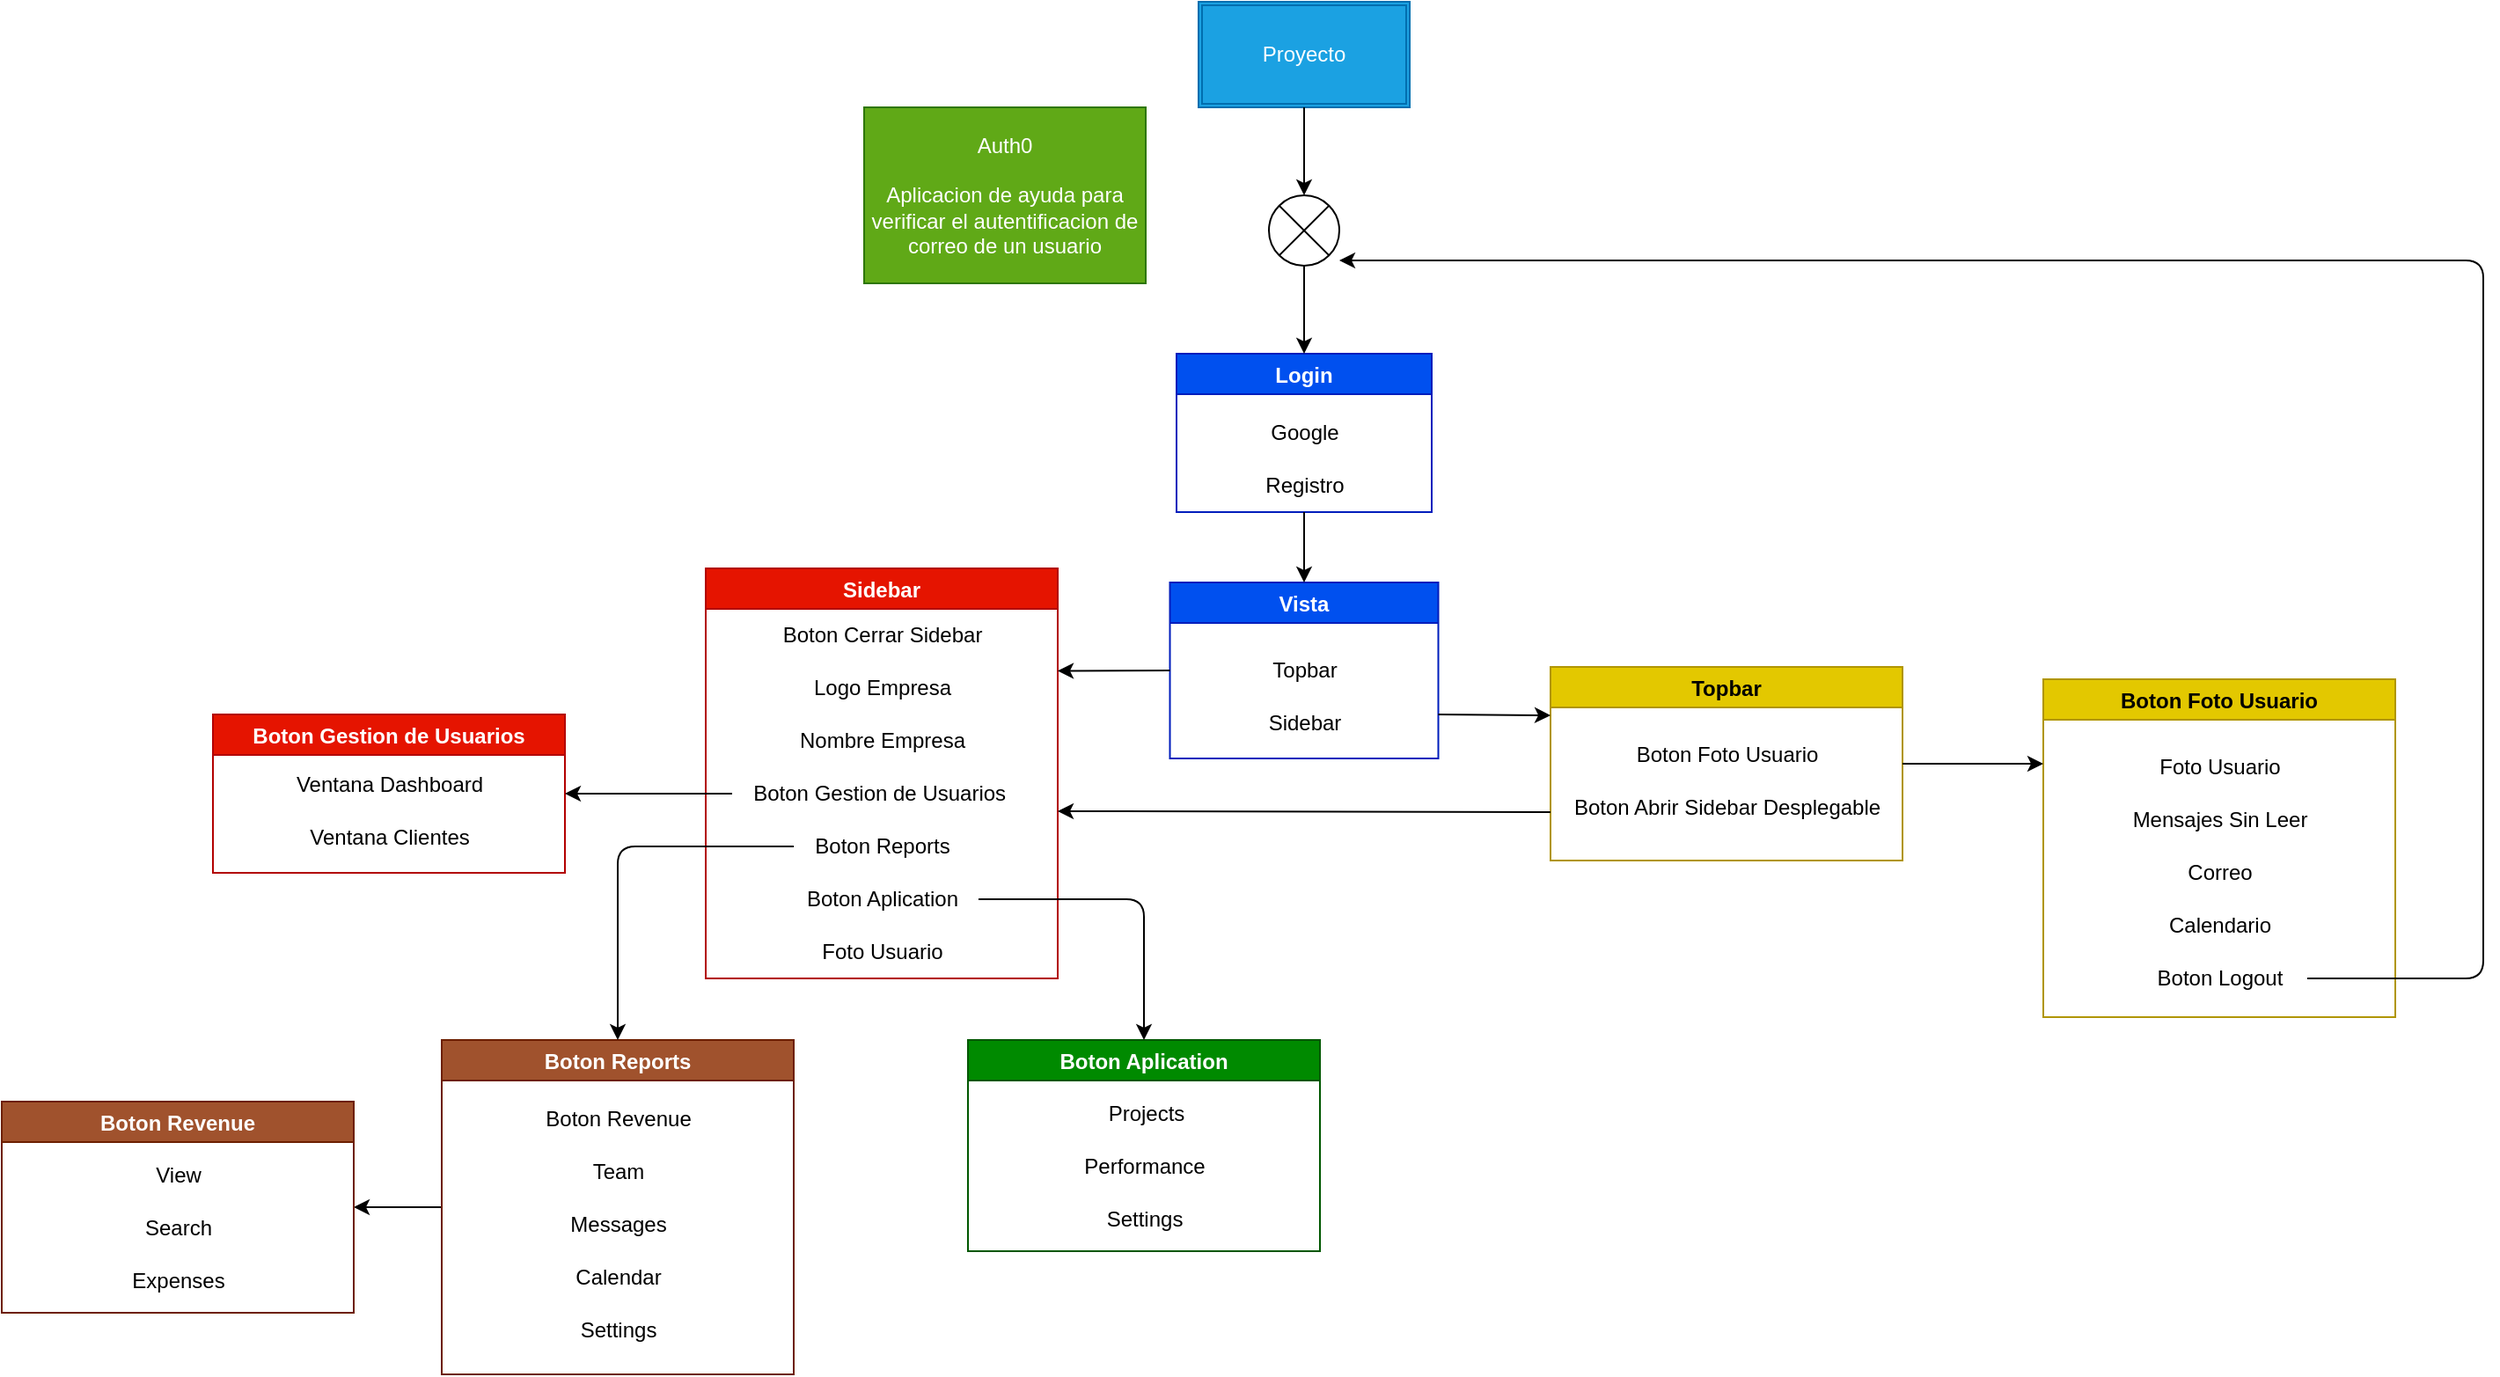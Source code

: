 <mxfile>
    <diagram id="TRdLoM7ZgMY18DjWB-fe" name="Page-1">
        <mxGraphModel dx="2674" dy="1113" grid="1" gridSize="10" guides="1" tooltips="1" connect="1" arrows="1" fold="1" page="1" pageScale="1" pageWidth="850" pageHeight="1100" math="0" shadow="0">
            <root>
                <mxCell id="0"/>
                <mxCell id="1" parent="0"/>
                <mxCell id="3" value="" style="shape=sumEllipse;perimeter=ellipsePerimeter;whiteSpace=wrap;html=1;backgroundOutline=1;" parent="1" vertex="1">
                    <mxGeometry x="400" y="120" width="40" height="40" as="geometry"/>
                </mxCell>
                <mxCell id="6" value="Proyecto" style="shape=ext;double=1;rounded=0;whiteSpace=wrap;html=1;fillColor=#1ba1e2;fontColor=#ffffff;strokeColor=#006EAF;" parent="1" vertex="1">
                    <mxGeometry x="360" y="10" width="120" height="60" as="geometry"/>
                </mxCell>
                <mxCell id="7" value="" style="endArrow=classic;html=1;entryX=0.5;entryY=0;entryDx=0;entryDy=0;" parent="1" source="6" target="3" edge="1">
                    <mxGeometry width="50" height="50" relative="1" as="geometry">
                        <mxPoint x="430" y="210" as="sourcePoint"/>
                        <mxPoint x="480" y="160" as="targetPoint"/>
                    </mxGeometry>
                </mxCell>
                <mxCell id="8" value="Login" style="swimlane;fillColor=#0050ef;fontColor=#ffffff;strokeColor=#001DBC;startSize=23;" parent="1" vertex="1">
                    <mxGeometry x="347.5" y="210" width="145" height="90" as="geometry">
                        <mxRectangle x="347.5" y="210" width="70" height="30" as="alternateBounds"/>
                    </mxGeometry>
                </mxCell>
                <mxCell id="9" value="Google" style="text;html=1;align=center;verticalAlign=middle;resizable=0;points=[];autosize=1;strokeColor=none;fillColor=none;" parent="8" vertex="1">
                    <mxGeometry x="42.5" y="30" width="60" height="30" as="geometry"/>
                </mxCell>
                <mxCell id="10" value="Registro" style="text;html=1;align=center;verticalAlign=middle;resizable=0;points=[];autosize=1;strokeColor=none;fillColor=none;" parent="8" vertex="1">
                    <mxGeometry x="37.5" y="60" width="70" height="30" as="geometry"/>
                </mxCell>
                <mxCell id="12" value="" style="endArrow=classic;html=1;exitX=0.5;exitY=1;exitDx=0;exitDy=0;entryX=0.5;entryY=0;entryDx=0;entryDy=0;" parent="1" source="3" target="8" edge="1">
                    <mxGeometry width="50" height="50" relative="1" as="geometry">
                        <mxPoint x="430" y="210" as="sourcePoint"/>
                        <mxPoint x="480" y="160" as="targetPoint"/>
                    </mxGeometry>
                </mxCell>
                <mxCell id="13" value="Vista" style="swimlane;fillColor=#0050ef;fontColor=#ffffff;strokeColor=#001DBC;" parent="1" vertex="1">
                    <mxGeometry x="343.75" y="340" width="152.5" height="100" as="geometry"/>
                </mxCell>
                <mxCell id="16" value="Topbar" style="text;html=1;align=center;verticalAlign=middle;resizable=0;points=[];autosize=1;strokeColor=none;fillColor=none;" vertex="1" parent="13">
                    <mxGeometry x="46.25" y="35" width="60" height="30" as="geometry"/>
                </mxCell>
                <mxCell id="14" value="" style="endArrow=classic;html=1;entryX=0.5;entryY=0;entryDx=0;entryDy=0;exitX=0.5;exitY=1;exitDx=0;exitDy=0;" parent="1" source="8" target="13" edge="1">
                    <mxGeometry width="50" height="50" relative="1" as="geometry">
                        <mxPoint x="560" y="320" as="sourcePoint"/>
                        <mxPoint x="480" y="260" as="targetPoint"/>
                    </mxGeometry>
                </mxCell>
                <mxCell id="15" value="Auth0&lt;br&gt;&lt;br&gt;Aplicacion de ayuda para verificar el autentificacion de correo de un usuario" style="rounded=0;whiteSpace=wrap;html=1;fillColor=#60a917;fontColor=#ffffff;strokeColor=#2D7600;" parent="1" vertex="1">
                    <mxGeometry x="170" y="70" width="160" height="100" as="geometry"/>
                </mxCell>
                <mxCell id="17" value="Sidebar" style="text;html=1;align=center;verticalAlign=middle;resizable=0;points=[];autosize=1;strokeColor=none;fillColor=none;" vertex="1" parent="1">
                    <mxGeometry x="385" y="405" width="70" height="30" as="geometry"/>
                </mxCell>
                <mxCell id="18" value="Topbar" style="swimlane;fillColor=#e3c800;fontColor=#000000;strokeColor=#B09500;" vertex="1" parent="1">
                    <mxGeometry x="560" y="388" width="200" height="110" as="geometry"/>
                </mxCell>
                <mxCell id="22" value="Boton Foto Usuario" style="text;html=1;align=center;verticalAlign=middle;resizable=0;points=[];autosize=1;strokeColor=none;fillColor=none;" vertex="1" parent="18">
                    <mxGeometry x="35" y="35" width="130" height="30" as="geometry"/>
                </mxCell>
                <mxCell id="23" value="Boton Abrir Sidebar Desplegable" style="text;html=1;align=center;verticalAlign=middle;resizable=0;points=[];autosize=1;strokeColor=none;fillColor=none;" vertex="1" parent="18">
                    <mxGeometry y="65" width="200" height="30" as="geometry"/>
                </mxCell>
                <mxCell id="19" value="Sidebar" style="swimlane;fillColor=#e51400;fontColor=#ffffff;strokeColor=#B20000;" vertex="1" parent="1">
                    <mxGeometry x="80" y="332" width="200" height="233" as="geometry"/>
                </mxCell>
                <mxCell id="458" value="Foto Usuario" style="text;html=1;align=center;verticalAlign=middle;resizable=0;points=[];autosize=1;strokeColor=none;fillColor=none;" vertex="1" parent="19">
                    <mxGeometry x="55" y="203" width="90" height="30" as="geometry"/>
                </mxCell>
                <mxCell id="459" value="Nombre Empresa" style="text;html=1;align=center;verticalAlign=middle;resizable=0;points=[];autosize=1;strokeColor=none;fillColor=none;" vertex="1" parent="19">
                    <mxGeometry x="40" y="83" width="120" height="30" as="geometry"/>
                </mxCell>
                <mxCell id="460" value="Boton Gestion de Usuarios&amp;nbsp;" style="text;html=1;align=center;verticalAlign=middle;resizable=0;points=[];autosize=1;strokeColor=none;fillColor=none;" vertex="1" parent="19">
                    <mxGeometry x="15" y="113" width="170" height="30" as="geometry"/>
                </mxCell>
                <mxCell id="461" value="Boton Reports" style="text;html=1;align=center;verticalAlign=middle;resizable=0;points=[];autosize=1;strokeColor=none;fillColor=none;" vertex="1" parent="19">
                    <mxGeometry x="50" y="143" width="100" height="30" as="geometry"/>
                </mxCell>
                <mxCell id="462" value="Boton Aplication" style="text;html=1;align=center;verticalAlign=middle;resizable=0;points=[];autosize=1;strokeColor=none;fillColor=none;" vertex="1" parent="19">
                    <mxGeometry x="45" y="173" width="110" height="30" as="geometry"/>
                </mxCell>
                <mxCell id="463" value="Logo Empresa" style="text;html=1;align=center;verticalAlign=middle;resizable=0;points=[];autosize=1;strokeColor=none;fillColor=none;" vertex="1" parent="19">
                    <mxGeometry x="50" y="53" width="100" height="30" as="geometry"/>
                </mxCell>
                <mxCell id="464" value="Boton Cerrar Sidebar" style="text;html=1;align=center;verticalAlign=middle;resizable=0;points=[];autosize=1;strokeColor=none;fillColor=none;" vertex="1" parent="19">
                    <mxGeometry x="30" y="23" width="140" height="30" as="geometry"/>
                </mxCell>
                <mxCell id="20" value="" style="endArrow=classic;html=1;exitX=0;exitY=0.5;exitDx=0;exitDy=0;entryX=1;entryY=0.25;entryDx=0;entryDy=0;" edge="1" parent="1" source="13" target="19">
                    <mxGeometry width="50" height="50" relative="1" as="geometry">
                        <mxPoint x="430" y="360" as="sourcePoint"/>
                        <mxPoint x="290" y="390" as="targetPoint"/>
                    </mxGeometry>
                </mxCell>
                <mxCell id="21" value="" style="endArrow=classic;html=1;entryX=0;entryY=0.25;entryDx=0;entryDy=0;exitX=1;exitY=0.75;exitDx=0;exitDy=0;" edge="1" parent="1" source="13" target="18">
                    <mxGeometry width="50" height="50" relative="1" as="geometry">
                        <mxPoint x="500" y="410" as="sourcePoint"/>
                        <mxPoint x="480" y="310" as="targetPoint"/>
                    </mxGeometry>
                </mxCell>
                <mxCell id="448" value="Boton Foto Usuario" style="swimlane;fillColor=#e3c800;fontColor=#000000;strokeColor=#B09500;startSize=23;" vertex="1" parent="1">
                    <mxGeometry x="840" y="395" width="200" height="192" as="geometry"/>
                </mxCell>
                <mxCell id="449" value="Foto Usuario" style="text;html=1;align=center;verticalAlign=middle;resizable=0;points=[];autosize=1;strokeColor=none;fillColor=none;" vertex="1" parent="448">
                    <mxGeometry x="55" y="35" width="90" height="30" as="geometry"/>
                </mxCell>
                <mxCell id="450" value="Mensajes Sin Leer" style="text;html=1;align=center;verticalAlign=middle;resizable=0;points=[];autosize=1;strokeColor=none;fillColor=none;" vertex="1" parent="448">
                    <mxGeometry x="40" y="65" width="120" height="30" as="geometry"/>
                </mxCell>
                <mxCell id="451" value="Correo" style="text;html=1;align=center;verticalAlign=middle;resizable=0;points=[];autosize=1;strokeColor=none;fillColor=none;" vertex="1" parent="448">
                    <mxGeometry x="70" y="95" width="60" height="30" as="geometry"/>
                </mxCell>
                <mxCell id="452" value="Calendario" style="text;html=1;align=center;verticalAlign=middle;resizable=0;points=[];autosize=1;strokeColor=none;fillColor=none;" vertex="1" parent="448">
                    <mxGeometry x="60" y="125" width="80" height="30" as="geometry"/>
                </mxCell>
                <mxCell id="455" value="Boton Logout" style="text;html=1;align=center;verticalAlign=middle;resizable=0;points=[];autosize=1;strokeColor=none;fillColor=none;" vertex="1" parent="448">
                    <mxGeometry x="50" y="155" width="100" height="30" as="geometry"/>
                </mxCell>
                <mxCell id="454" value="" style="endArrow=classic;html=1;exitX=1;exitY=0.5;exitDx=0;exitDy=0;entryX=0;entryY=0.25;entryDx=0;entryDy=0;" edge="1" parent="1" source="18" target="448">
                    <mxGeometry width="50" height="50" relative="1" as="geometry">
                        <mxPoint x="640" y="437" as="sourcePoint"/>
                        <mxPoint x="690" y="387" as="targetPoint"/>
                    </mxGeometry>
                </mxCell>
                <mxCell id="457" style="edgeStyle=none;html=1;entryX=1;entryY=0.5;entryDx=0;entryDy=0;" edge="1" parent="1" source="455">
                    <mxGeometry relative="1" as="geometry">
                        <mxPoint x="440" y="157" as="targetPoint"/>
                        <Array as="points">
                            <mxPoint x="1090" y="565"/>
                            <mxPoint x="1090" y="157"/>
                        </Array>
                    </mxGeometry>
                </mxCell>
                <mxCell id="465" value="Boton Gestion de Usuarios" style="swimlane;fillColor=#e51400;fontColor=#ffffff;strokeColor=#B20000;" vertex="1" parent="1">
                    <mxGeometry x="-200" y="415" width="200" height="90" as="geometry"/>
                </mxCell>
                <mxCell id="466" value="Ventana Dashboard" style="text;html=1;align=center;verticalAlign=middle;resizable=0;points=[];autosize=1;strokeColor=none;fillColor=none;" vertex="1" parent="465">
                    <mxGeometry x="35" y="25" width="130" height="30" as="geometry"/>
                </mxCell>
                <mxCell id="467" value="Ventana Clientes" style="text;html=1;align=center;verticalAlign=middle;resizable=0;points=[];autosize=1;strokeColor=none;fillColor=none;" vertex="1" parent="465">
                    <mxGeometry x="45" y="55" width="110" height="30" as="geometry"/>
                </mxCell>
                <mxCell id="468" style="edgeStyle=none;html=1;entryX=1;entryY=0.5;entryDx=0;entryDy=0;" edge="1" parent="1" source="460" target="465">
                    <mxGeometry relative="1" as="geometry">
                        <mxPoint x="20" y="460" as="targetPoint"/>
                    </mxGeometry>
                </mxCell>
                <mxCell id="480" style="edgeStyle=none;html=1;entryX=1;entryY=0.5;entryDx=0;entryDy=0;" edge="1" parent="1" source="469" target="476">
                    <mxGeometry relative="1" as="geometry"/>
                </mxCell>
                <mxCell id="469" value="Boton Reports" style="swimlane;fillColor=#a0522d;fontColor=#ffffff;strokeColor=#6D1F00;" vertex="1" parent="1">
                    <mxGeometry x="-70" y="600" width="200" height="190" as="geometry"/>
                </mxCell>
                <mxCell id="470" value="Boton Revenue" style="text;html=1;align=center;verticalAlign=middle;resizable=0;points=[];autosize=1;strokeColor=none;fillColor=none;" vertex="1" parent="469">
                    <mxGeometry x="45" y="30" width="110" height="30" as="geometry"/>
                </mxCell>
                <mxCell id="471" value="Team" style="text;html=1;align=center;verticalAlign=middle;resizable=0;points=[];autosize=1;strokeColor=none;fillColor=none;" vertex="1" parent="469">
                    <mxGeometry x="75" y="60" width="50" height="30" as="geometry"/>
                </mxCell>
                <mxCell id="472" value="Messages" style="text;html=1;align=center;verticalAlign=middle;resizable=0;points=[];autosize=1;strokeColor=none;fillColor=none;" vertex="1" parent="469">
                    <mxGeometry x="60" y="90" width="80" height="30" as="geometry"/>
                </mxCell>
                <mxCell id="473" value="Calendar" style="text;html=1;align=center;verticalAlign=middle;resizable=0;points=[];autosize=1;strokeColor=none;fillColor=none;" vertex="1" parent="469">
                    <mxGeometry x="65" y="120" width="70" height="30" as="geometry"/>
                </mxCell>
                <mxCell id="474" value="Settings" style="text;html=1;align=center;verticalAlign=middle;resizable=0;points=[];autosize=1;strokeColor=none;fillColor=none;" vertex="1" parent="469">
                    <mxGeometry x="65" y="150" width="70" height="30" as="geometry"/>
                </mxCell>
                <mxCell id="475" style="edgeStyle=none;html=1;entryX=0.5;entryY=0;entryDx=0;entryDy=0;" edge="1" parent="1" source="461" target="469">
                    <mxGeometry relative="1" as="geometry">
                        <Array as="points">
                            <mxPoint x="30" y="490"/>
                        </Array>
                    </mxGeometry>
                </mxCell>
                <mxCell id="476" value="Boton Revenue" style="swimlane;fillColor=#a0522d;fontColor=#ffffff;strokeColor=#6D1F00;" vertex="1" parent="1">
                    <mxGeometry x="-320" y="635" width="200" height="120" as="geometry"/>
                </mxCell>
                <mxCell id="477" value="View" style="text;html=1;align=center;verticalAlign=middle;resizable=0;points=[];autosize=1;strokeColor=none;fillColor=none;" vertex="1" parent="476">
                    <mxGeometry x="75" y="27" width="50" height="30" as="geometry"/>
                </mxCell>
                <mxCell id="478" value="Search" style="text;html=1;align=center;verticalAlign=middle;resizable=0;points=[];autosize=1;strokeColor=none;fillColor=none;" vertex="1" parent="476">
                    <mxGeometry x="70" y="57" width="60" height="30" as="geometry"/>
                </mxCell>
                <mxCell id="479" value="Expenses" style="text;html=1;align=center;verticalAlign=middle;resizable=0;points=[];autosize=1;strokeColor=none;fillColor=none;" vertex="1" parent="476">
                    <mxGeometry x="60" y="87" width="80" height="30" as="geometry"/>
                </mxCell>
                <mxCell id="481" value="Boton Aplication" style="swimlane;fillColor=#008a00;fontColor=#ffffff;strokeColor=#005700;" vertex="1" parent="1">
                    <mxGeometry x="229" y="600" width="200" height="120" as="geometry"/>
                </mxCell>
                <mxCell id="482" value="Projects" style="text;html=1;align=center;verticalAlign=middle;resizable=0;points=[];autosize=1;strokeColor=none;fillColor=none;" vertex="1" parent="481">
                    <mxGeometry x="66" y="27" width="70" height="30" as="geometry"/>
                </mxCell>
                <mxCell id="483" value="Performance" style="text;html=1;align=center;verticalAlign=middle;resizable=0;points=[];autosize=1;strokeColor=none;fillColor=none;" vertex="1" parent="481">
                    <mxGeometry x="55" y="57" width="90" height="30" as="geometry"/>
                </mxCell>
                <mxCell id="484" value="Settings" style="text;html=1;align=center;verticalAlign=middle;resizable=0;points=[];autosize=1;strokeColor=none;fillColor=none;" vertex="1" parent="481">
                    <mxGeometry x="65" y="87" width="70" height="30" as="geometry"/>
                </mxCell>
                <mxCell id="485" style="edgeStyle=none;html=1;entryX=0.5;entryY=0;entryDx=0;entryDy=0;" edge="1" parent="1" source="462" target="481">
                    <mxGeometry relative="1" as="geometry">
                        <Array as="points">
                            <mxPoint x="329" y="520"/>
                        </Array>
                    </mxGeometry>
                </mxCell>
                <mxCell id="486" value="" style="endArrow=classic;html=1;exitX=0;exitY=0.75;exitDx=0;exitDy=0;" edge="1" parent="1" source="18">
                    <mxGeometry width="50" height="50" relative="1" as="geometry">
                        <mxPoint x="410" y="480" as="sourcePoint"/>
                        <mxPoint x="280" y="470" as="targetPoint"/>
                    </mxGeometry>
                </mxCell>
            </root>
        </mxGraphModel>
    </diagram>
</mxfile>